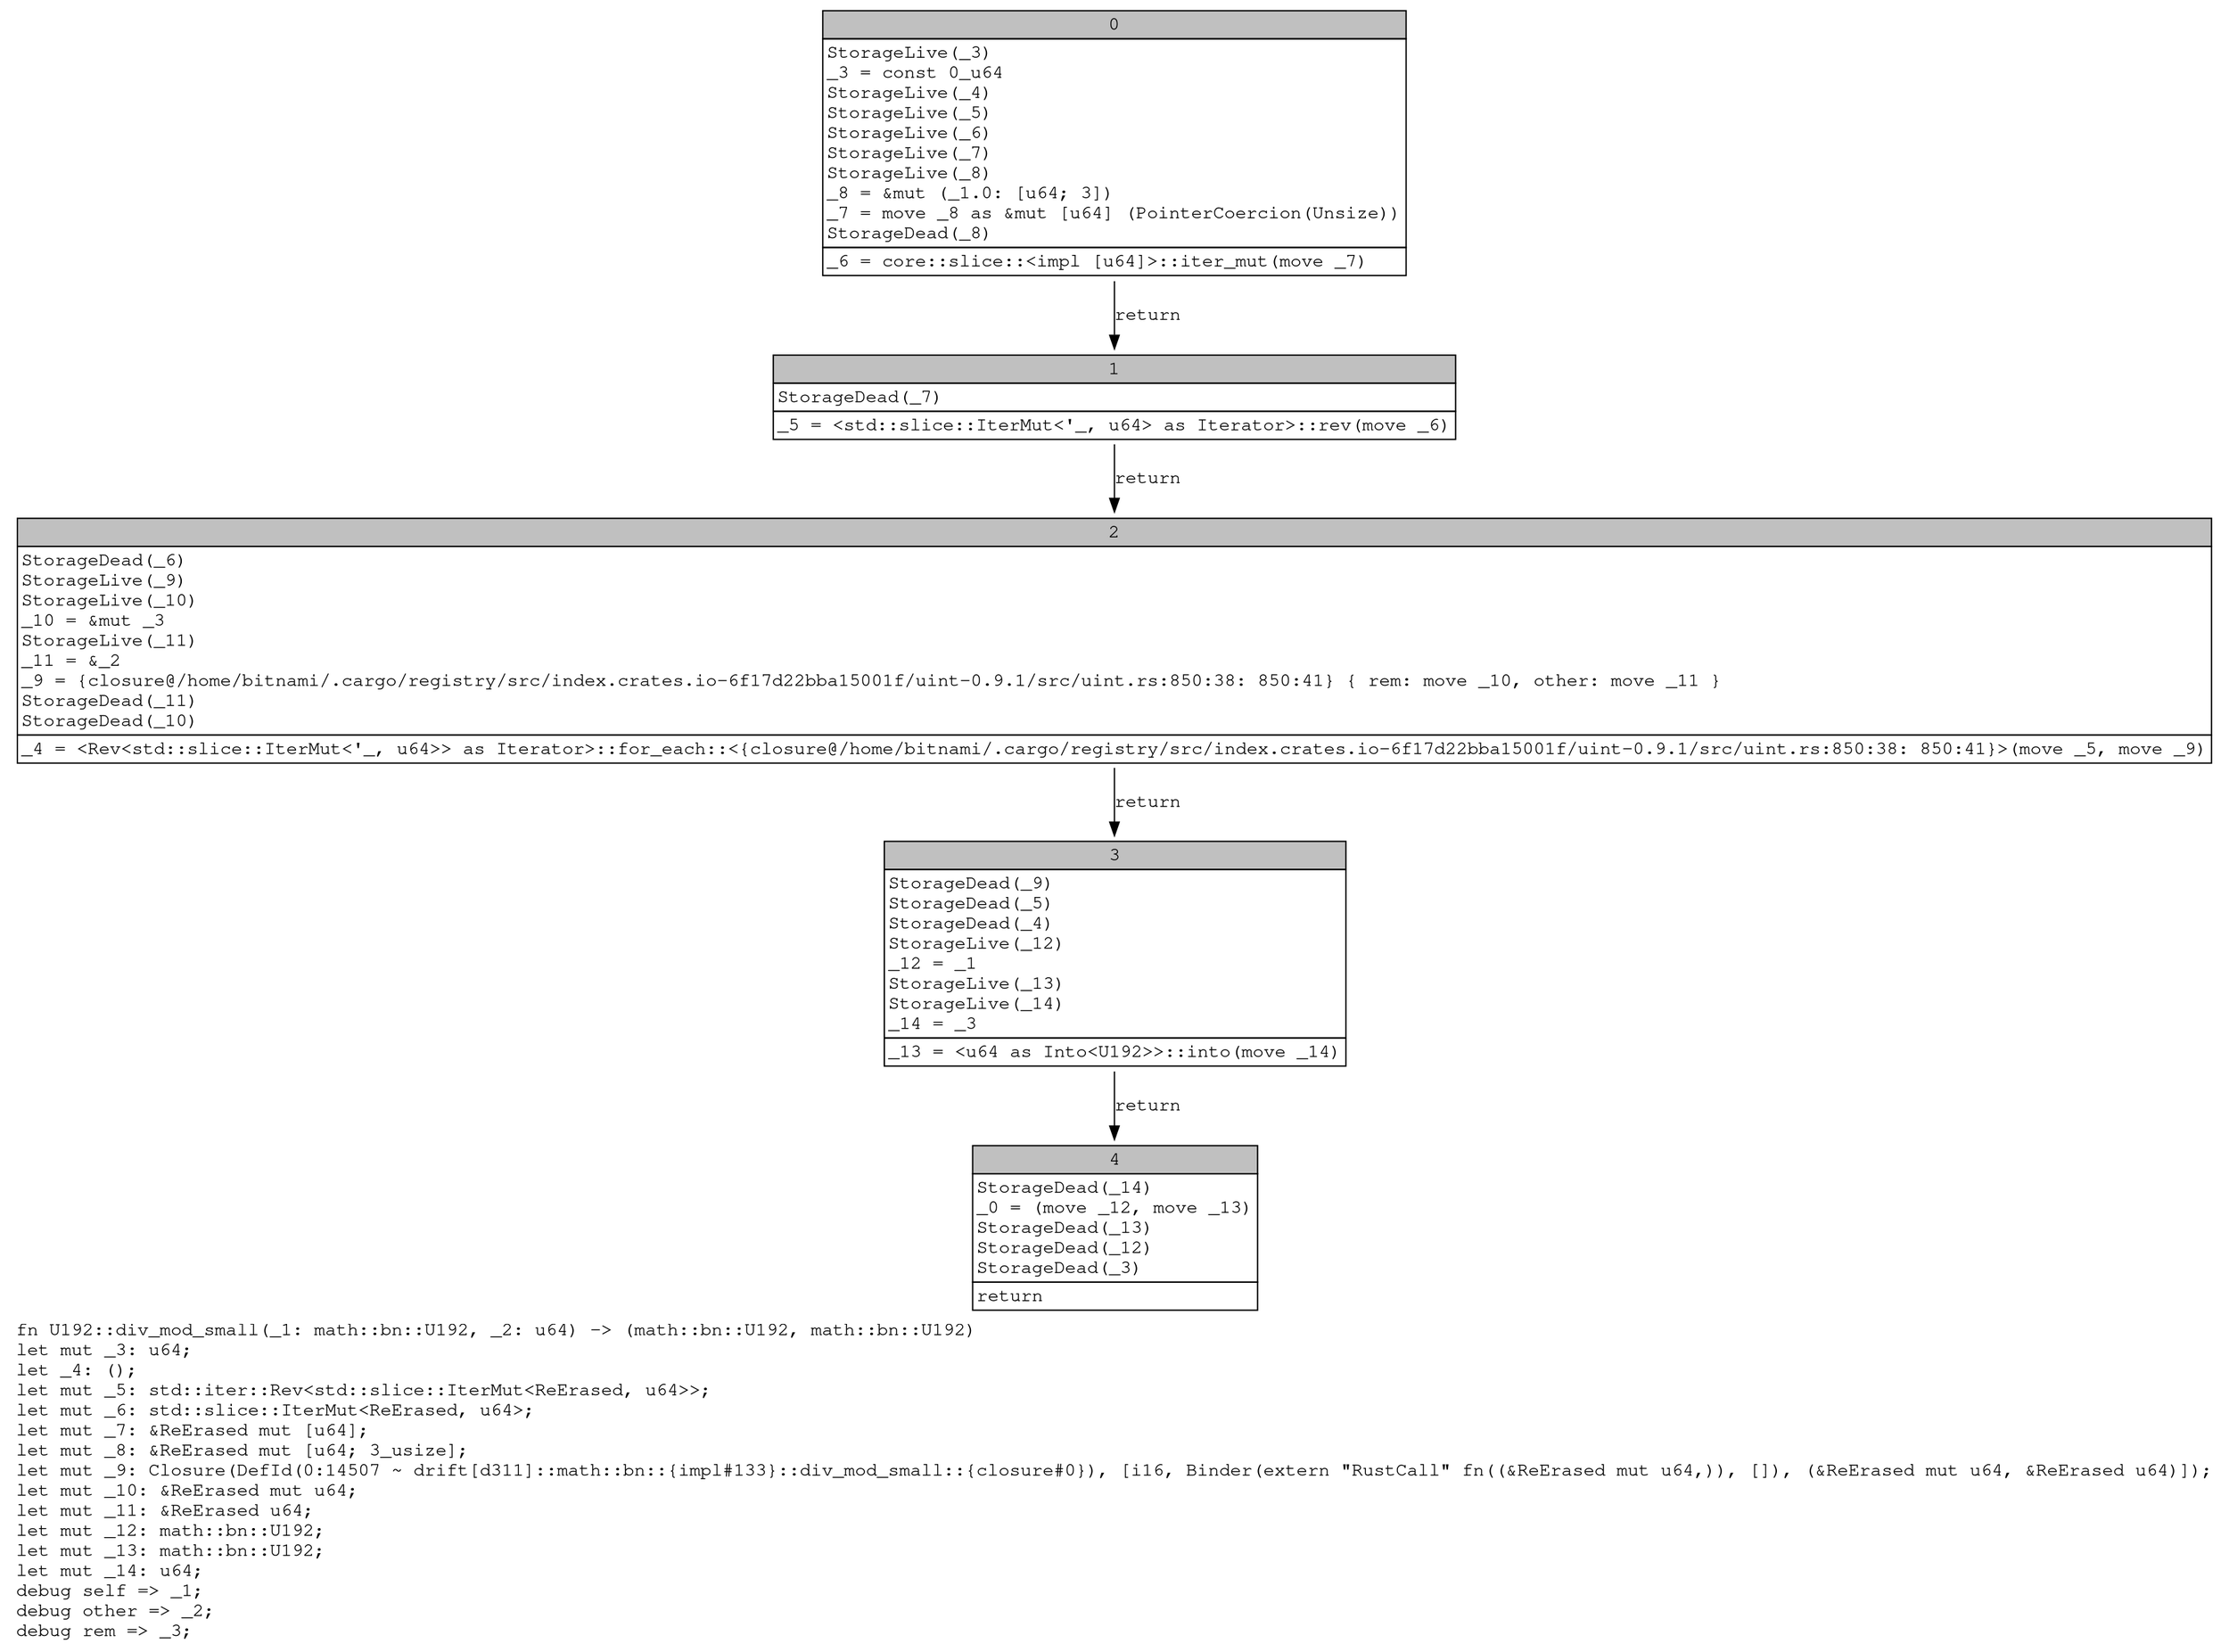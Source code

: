 digraph Mir_0_14506 {
    graph [fontname="Courier, monospace"];
    node [fontname="Courier, monospace"];
    edge [fontname="Courier, monospace"];
    label=<fn U192::div_mod_small(_1: math::bn::U192, _2: u64) -&gt; (math::bn::U192, math::bn::U192)<br align="left"/>let mut _3: u64;<br align="left"/>let _4: ();<br align="left"/>let mut _5: std::iter::Rev&lt;std::slice::IterMut&lt;ReErased, u64&gt;&gt;;<br align="left"/>let mut _6: std::slice::IterMut&lt;ReErased, u64&gt;;<br align="left"/>let mut _7: &amp;ReErased mut [u64];<br align="left"/>let mut _8: &amp;ReErased mut [u64; 3_usize];<br align="left"/>let mut _9: Closure(DefId(0:14507 ~ drift[d311]::math::bn::{impl#133}::div_mod_small::{closure#0}), [i16, Binder(extern &quot;RustCall&quot; fn((&amp;ReErased mut u64,)), []), (&amp;ReErased mut u64, &amp;ReErased u64)]);<br align="left"/>let mut _10: &amp;ReErased mut u64;<br align="left"/>let mut _11: &amp;ReErased u64;<br align="left"/>let mut _12: math::bn::U192;<br align="left"/>let mut _13: math::bn::U192;<br align="left"/>let mut _14: u64;<br align="left"/>debug self =&gt; _1;<br align="left"/>debug other =&gt; _2;<br align="left"/>debug rem =&gt; _3;<br align="left"/>>;
    bb0__0_14506 [shape="none", label=<<table border="0" cellborder="1" cellspacing="0"><tr><td bgcolor="gray" align="center" colspan="1">0</td></tr><tr><td align="left" balign="left">StorageLive(_3)<br/>_3 = const 0_u64<br/>StorageLive(_4)<br/>StorageLive(_5)<br/>StorageLive(_6)<br/>StorageLive(_7)<br/>StorageLive(_8)<br/>_8 = &amp;mut (_1.0: [u64; 3])<br/>_7 = move _8 as &amp;mut [u64] (PointerCoercion(Unsize))<br/>StorageDead(_8)<br/></td></tr><tr><td align="left">_6 = core::slice::&lt;impl [u64]&gt;::iter_mut(move _7)</td></tr></table>>];
    bb1__0_14506 [shape="none", label=<<table border="0" cellborder="1" cellspacing="0"><tr><td bgcolor="gray" align="center" colspan="1">1</td></tr><tr><td align="left" balign="left">StorageDead(_7)<br/></td></tr><tr><td align="left">_5 = &lt;std::slice::IterMut&lt;'_, u64&gt; as Iterator&gt;::rev(move _6)</td></tr></table>>];
    bb2__0_14506 [shape="none", label=<<table border="0" cellborder="1" cellspacing="0"><tr><td bgcolor="gray" align="center" colspan="1">2</td></tr><tr><td align="left" balign="left">StorageDead(_6)<br/>StorageLive(_9)<br/>StorageLive(_10)<br/>_10 = &amp;mut _3<br/>StorageLive(_11)<br/>_11 = &amp;_2<br/>_9 = {closure@/home/bitnami/.cargo/registry/src/index.crates.io-6f17d22bba15001f/uint-0.9.1/src/uint.rs:850:38: 850:41} { rem: move _10, other: move _11 }<br/>StorageDead(_11)<br/>StorageDead(_10)<br/></td></tr><tr><td align="left">_4 = &lt;Rev&lt;std::slice::IterMut&lt;'_, u64&gt;&gt; as Iterator&gt;::for_each::&lt;{closure@/home/bitnami/.cargo/registry/src/index.crates.io-6f17d22bba15001f/uint-0.9.1/src/uint.rs:850:38: 850:41}&gt;(move _5, move _9)</td></tr></table>>];
    bb3__0_14506 [shape="none", label=<<table border="0" cellborder="1" cellspacing="0"><tr><td bgcolor="gray" align="center" colspan="1">3</td></tr><tr><td align="left" balign="left">StorageDead(_9)<br/>StorageDead(_5)<br/>StorageDead(_4)<br/>StorageLive(_12)<br/>_12 = _1<br/>StorageLive(_13)<br/>StorageLive(_14)<br/>_14 = _3<br/></td></tr><tr><td align="left">_13 = &lt;u64 as Into&lt;U192&gt;&gt;::into(move _14)</td></tr></table>>];
    bb4__0_14506 [shape="none", label=<<table border="0" cellborder="1" cellspacing="0"><tr><td bgcolor="gray" align="center" colspan="1">4</td></tr><tr><td align="left" balign="left">StorageDead(_14)<br/>_0 = (move _12, move _13)<br/>StorageDead(_13)<br/>StorageDead(_12)<br/>StorageDead(_3)<br/></td></tr><tr><td align="left">return</td></tr></table>>];
    bb0__0_14506 -> bb1__0_14506 [label="return"];
    bb1__0_14506 -> bb2__0_14506 [label="return"];
    bb2__0_14506 -> bb3__0_14506 [label="return"];
    bb3__0_14506 -> bb4__0_14506 [label="return"];
}
